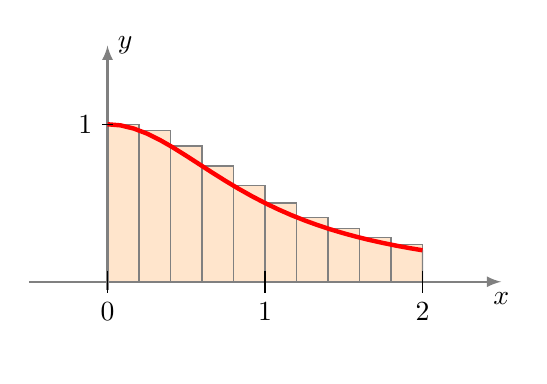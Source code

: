 \begin{tikzpicture}[scale=2]

 
% Preparation pour rectangles

  \def\a{0}; \def\b{2};   \def\n{10}; 
  \pgfmathparse{\n - 1}
  \global\let\nmoins\pgfmathresult

\pgfmathparse{divide(\b-\a,\n)}
\let\dx\pgfmathresult

% Rectanglea gauche (au-dessus, en orange)

  \def\x{\a}
  \foreach \k in {0,1,...,\nmoins}{
  \pgfmathparse{\x}
  \global\let\xold\pgfmathresult

  \pgfmathparse{1/(1+\x*\x)}
  \global\let\y\pgfmathresult

  \pgfmathparse{\x + \dx}
  \global\let\x\pgfmathresult

  %\filldraw[fill=green!20,draw=gray] (\xold,0) rectangle (\x,\y);
 \filldraw[fill=orange!20,draw=gray] (\xold,0) rectangle (\x,\y);
  }


% Axes
     \draw[->,>=latex,thick, gray] (-0.5,0)--(2.5,0) node[below,black] {$x$};
     \draw[->,>=latex,thick, gray] (0,-0.05)--(0,1.5) node[right,black] {$y$};  


% Graphe et aire
  \draw[gray] (0,0) -- plot[domain=-0:2] (\x,{1/(1+\x*\x)}) -- (2,0) -- cycle;
  \draw[ultra thick, color=red,domain=0:2] plot (\x,{1/(1+\x*\x)});% node[above right] {$y=\frac{1}{1+x^2}$};

% Labels
  \foreach \x/\xtext in {0/0, 1/1, 2/2}
  \draw (\x cm,2pt) -- (\x cm,-2pt) node[anchor=north] {$\xtext$};
  \draw (1pt,1cm) -- (-1pt,1cm) node[anchor=east] {$1$};
  \node[below, inner sep=10pt] at (0.5,0) {\vphantom{$n=10$}};

\end{tikzpicture}
